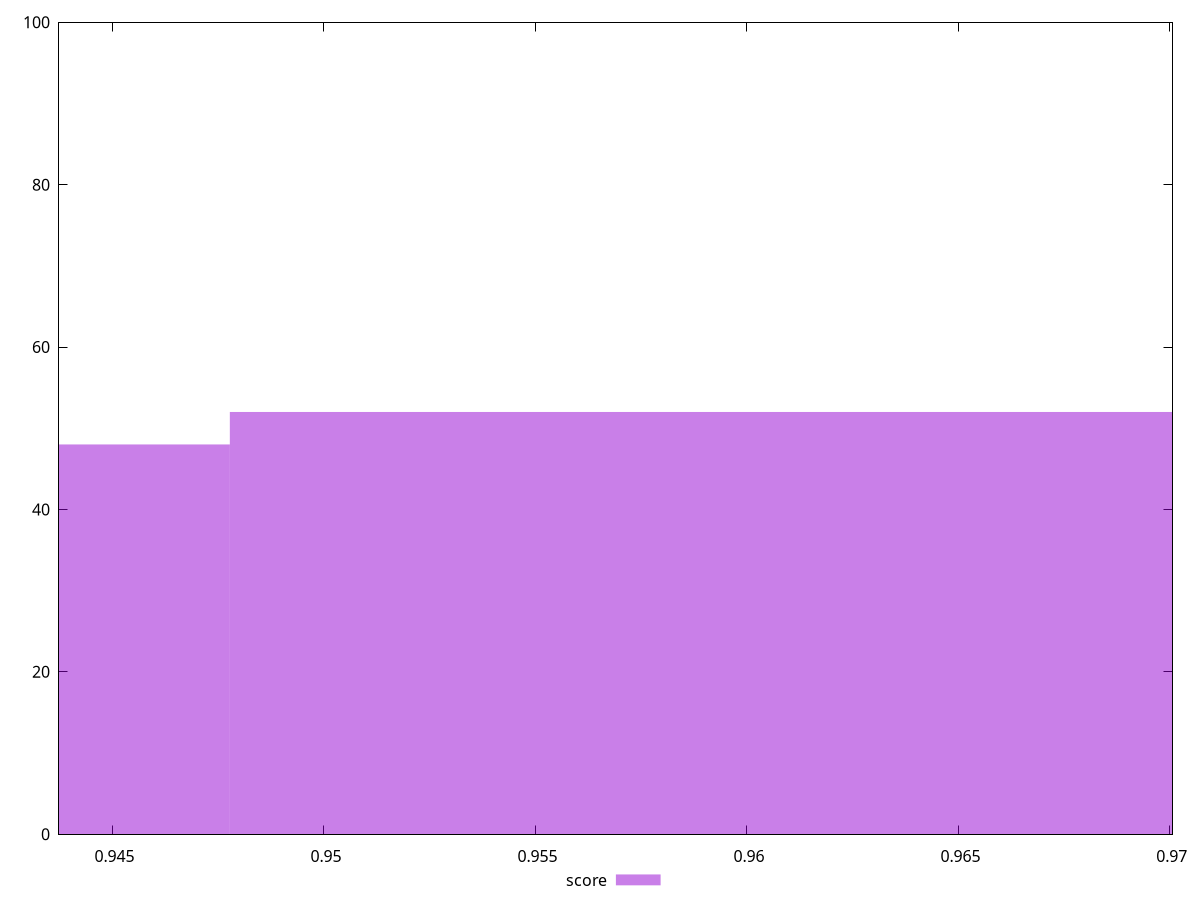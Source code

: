 reset

$score <<EOF
0.9336282339049353 48
0.9619199985687212 52
EOF

set key outside below
set boxwidth 0.02829176466378592
set xrange [0.943734639643558:0.9700626996635401]
set yrange [0:100]
set style fill transparent solid 0.5 noborder
set terminal svg size 640, 490 enhanced background rgb 'white'
set output "report_00007_2020-12-11T15:55:29.892Z/first-meaningful-paint/samples/pages+cached+noadtech/score/histogram.svg"

plot $score title "score" with boxes

reset
